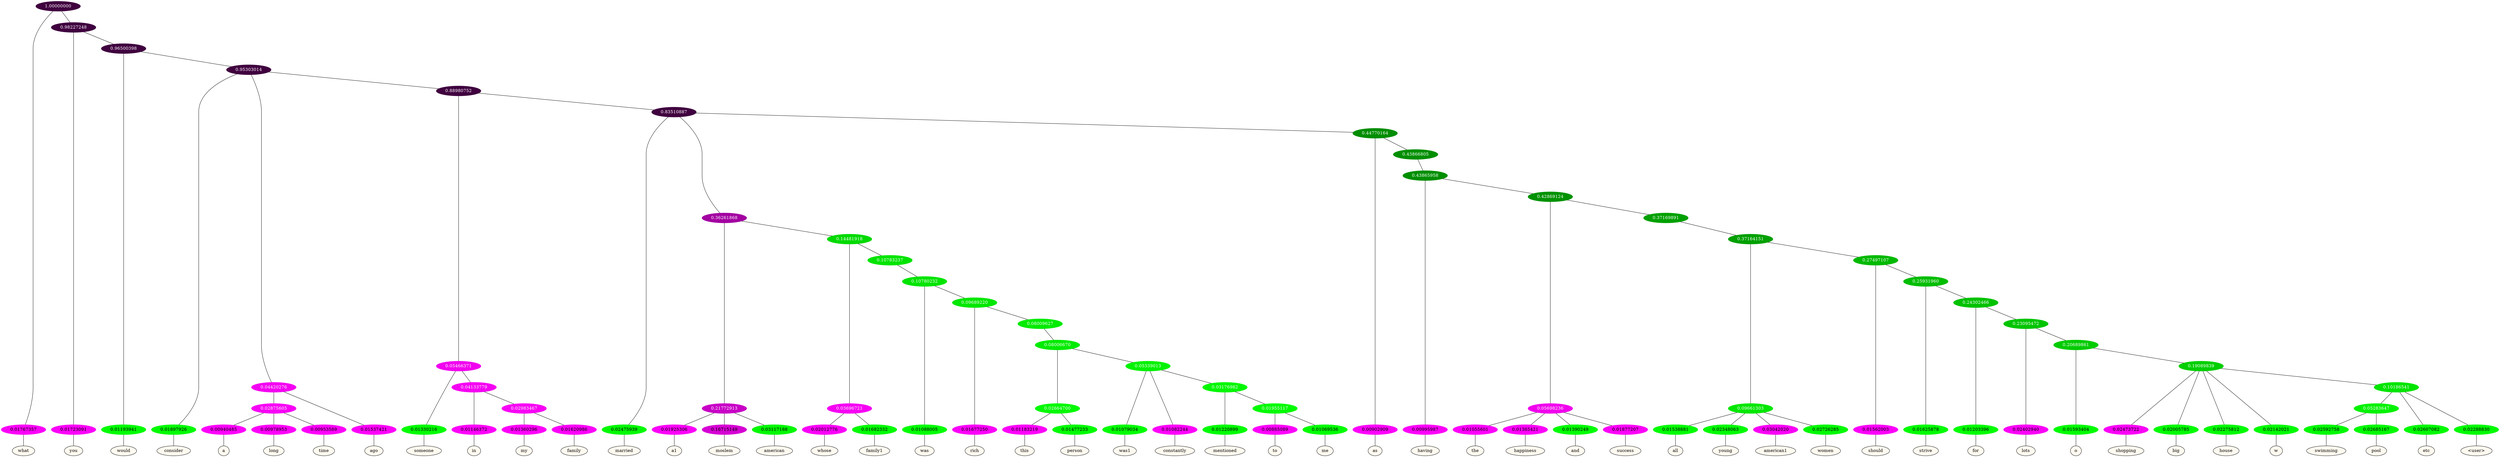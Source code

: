 graph {
	node [format=png height=0.15 nodesep=0.001 ordering=out overlap=prism overlap_scaling=0.01 ranksep=0.001 ratio=0.2 style=filled width=0.15]
	{
		rank=same
		a_w_1 [label=what color=black fillcolor=floralwhite style="filled,solid"]
		a_w_3 [label=you color=black fillcolor=floralwhite style="filled,solid"]
		a_w_5 [label=would color=black fillcolor=floralwhite style="filled,solid"]
		a_w_7 [label=consider color=black fillcolor=floralwhite style="filled,solid"]
		a_w_14 [label=a color=black fillcolor=floralwhite style="filled,solid"]
		a_w_15 [label=long color=black fillcolor=floralwhite style="filled,solid"]
		a_w_16 [label=time color=black fillcolor=floralwhite style="filled,solid"]
		a_w_11 [label=ago color=black fillcolor=floralwhite style="filled,solid"]
		a_w_17 [label=someone color=black fillcolor=floralwhite style="filled,solid"]
		a_w_22 [label=in color=black fillcolor=floralwhite style="filled,solid"]
		a_w_28 [label=my color=black fillcolor=floralwhite style="filled,solid"]
		a_w_29 [label=family color=black fillcolor=floralwhite style="filled,solid"]
		a_w_19 [label=married color=black fillcolor=floralwhite style="filled,solid"]
		a_w_30 [label=a1 color=black fillcolor=floralwhite style="filled,solid"]
		a_w_31 [label=moslem color=black fillcolor=floralwhite style="filled,solid"]
		a_w_32 [label=american color=black fillcolor=floralwhite style="filled,solid"]
		a_w_36 [label=whose color=black fillcolor=floralwhite style="filled,solid"]
		a_w_37 [label=family1 color=black fillcolor=floralwhite style="filled,solid"]
		a_w_41 [label=was color=black fillcolor=floralwhite style="filled,solid"]
		a_w_45 [label=rich color=black fillcolor=floralwhite style="filled,solid"]
		a_w_63 [label=this color=black fillcolor=floralwhite style="filled,solid"]
		a_w_64 [label=person color=black fillcolor=floralwhite style="filled,solid"]
		a_w_65 [label=was1 color=black fillcolor=floralwhite style="filled,solid"]
		a_w_66 [label=constantly color=black fillcolor=floralwhite style="filled,solid"]
		a_w_70 [label=mentioned color=black fillcolor=floralwhite style="filled,solid"]
		a_w_74 [label=to color=black fillcolor=floralwhite style="filled,solid"]
		a_w_75 [label=me color=black fillcolor=floralwhite style="filled,solid"]
		a_w_26 [label=as color=black fillcolor=floralwhite style="filled,solid"]
		a_w_39 [label=having color=black fillcolor=floralwhite style="filled,solid"]
		a_w_47 [label=the color=black fillcolor=floralwhite style="filled,solid"]
		a_w_48 [label=happiness color=black fillcolor=floralwhite style="filled,solid"]
		a_w_49 [label=and color=black fillcolor=floralwhite style="filled,solid"]
		a_w_50 [label=success color=black fillcolor=floralwhite style="filled,solid"]
		a_w_57 [label=all color=black fillcolor=floralwhite style="filled,solid"]
		a_w_58 [label=young color=black fillcolor=floralwhite style="filled,solid"]
		a_w_59 [label=american1 color=black fillcolor=floralwhite style="filled,solid"]
		a_w_60 [label=women color=black fillcolor=floralwhite style="filled,solid"]
		a_w_61 [label=should color=black fillcolor=floralwhite style="filled,solid"]
		a_w_68 [label=strive color=black fillcolor=floralwhite style="filled,solid"]
		a_w_72 [label=for color=black fillcolor=floralwhite style="filled,solid"]
		a_w_76 [label=lots color=black fillcolor=floralwhite style="filled,solid"]
		a_w_78 [label=o color=black fillcolor=floralwhite style="filled,solid"]
		a_w_80 [label=shopping color=black fillcolor=floralwhite style="filled,solid"]
		a_w_81 [label=big color=black fillcolor=floralwhite style="filled,solid"]
		a_w_82 [label=house color=black fillcolor=floralwhite style="filled,solid"]
		a_w_83 [label=w color=black fillcolor=floralwhite style="filled,solid"]
		a_w_88 [label=swimming color=black fillcolor=floralwhite style="filled,solid"]
		a_w_89 [label=pool color=black fillcolor=floralwhite style="filled,solid"]
		a_w_86 [label=etc color=black fillcolor=floralwhite style="filled,solid"]
		a_w_87 [label="\<user\>" color=black fillcolor=floralwhite style="filled,solid"]
	}
	a_n_1 -- a_w_1
	a_n_3 -- a_w_3
	a_n_5 -- a_w_5
	a_n_7 -- a_w_7
	a_n_14 -- a_w_14
	a_n_15 -- a_w_15
	a_n_16 -- a_w_16
	a_n_11 -- a_w_11
	a_n_17 -- a_w_17
	a_n_22 -- a_w_22
	a_n_28 -- a_w_28
	a_n_29 -- a_w_29
	a_n_19 -- a_w_19
	a_n_30 -- a_w_30
	a_n_31 -- a_w_31
	a_n_32 -- a_w_32
	a_n_36 -- a_w_36
	a_n_37 -- a_w_37
	a_n_41 -- a_w_41
	a_n_45 -- a_w_45
	a_n_63 -- a_w_63
	a_n_64 -- a_w_64
	a_n_65 -- a_w_65
	a_n_66 -- a_w_66
	a_n_70 -- a_w_70
	a_n_74 -- a_w_74
	a_n_75 -- a_w_75
	a_n_26 -- a_w_26
	a_n_39 -- a_w_39
	a_n_47 -- a_w_47
	a_n_48 -- a_w_48
	a_n_49 -- a_w_49
	a_n_50 -- a_w_50
	a_n_57 -- a_w_57
	a_n_58 -- a_w_58
	a_n_59 -- a_w_59
	a_n_60 -- a_w_60
	a_n_61 -- a_w_61
	a_n_68 -- a_w_68
	a_n_72 -- a_w_72
	a_n_76 -- a_w_76
	a_n_78 -- a_w_78
	a_n_80 -- a_w_80
	a_n_81 -- a_w_81
	a_n_82 -- a_w_82
	a_n_83 -- a_w_83
	a_n_88 -- a_w_88
	a_n_89 -- a_w_89
	a_n_86 -- a_w_86
	a_n_87 -- a_w_87
	{
		rank=same
		a_n_1 [label=0.01767357 color="0.835 1.000 0.982" fontcolor=black]
		a_n_3 [label=0.01723091 color="0.835 1.000 0.983" fontcolor=black]
		a_n_5 [label=0.01193941 color="0.334 1.000 0.988" fontcolor=black]
		a_n_7 [label=0.01897926 color="0.334 1.000 0.981" fontcolor=black]
		a_n_14 [label=0.00940485 color="0.835 1.000 0.991" fontcolor=black]
		a_n_15 [label=0.00978953 color="0.835 1.000 0.990" fontcolor=black]
		a_n_16 [label=0.00953589 color="0.835 1.000 0.990" fontcolor=black]
		a_n_11 [label=0.01537421 color="0.835 1.000 0.985" fontcolor=black]
		a_n_17 [label=0.01330216 color="0.334 1.000 0.987" fontcolor=black]
		a_n_22 [label=0.01146372 color="0.835 1.000 0.989" fontcolor=black]
		a_n_28 [label=0.01360296 color="0.835 1.000 0.986" fontcolor=black]
		a_n_29 [label=0.01620986 color="0.835 1.000 0.984" fontcolor=black]
		a_n_19 [label=0.02475939 color="0.334 1.000 0.975" fontcolor=black]
		a_n_30 [label=0.01925306 color="0.835 1.000 0.981" fontcolor=black]
		a_n_31 [label=0.16715149 color="0.835 1.000 0.833" fontcolor=black]
		a_n_32 [label=0.03117188 color="0.334 1.000 0.969" fontcolor=black]
		a_n_36 [label=0.02012776 color="0.835 1.000 0.980" fontcolor=black]
		a_n_37 [label=0.01682332 color="0.334 1.000 0.983" fontcolor=black]
		a_n_41 [label=0.01088005 color="0.334 1.000 0.989" fontcolor=black]
		a_n_45 [label=0.01677250 color="0.835 1.000 0.983" fontcolor=black]
		a_n_63 [label=0.01183219 color="0.835 1.000 0.988" fontcolor=black]
		a_n_64 [label=0.01477233 color="0.334 1.000 0.985" fontcolor=black]
		a_n_65 [label=0.01079034 color="0.334 1.000 0.989" fontcolor=black]
		a_n_66 [label=0.01082244 color="0.835 1.000 0.989" fontcolor=black]
		a_n_70 [label=0.01220899 color="0.334 1.000 0.988" fontcolor=black]
		a_n_74 [label=0.00885089 color="0.835 1.000 0.991" fontcolor=black]
		a_n_75 [label=0.01069536 color="0.334 1.000 0.989" fontcolor=black]
		a_n_26 [label=0.00902909 color="0.835 1.000 0.991" fontcolor=black]
		a_n_39 [label=0.00995987 color="0.835 1.000 0.990" fontcolor=black]
		a_n_47 [label=0.01055601 color="0.835 1.000 0.989" fontcolor=black]
		a_n_48 [label=0.01365421 color="0.835 1.000 0.986" fontcolor=black]
		a_n_49 [label=0.01390249 color="0.334 1.000 0.986" fontcolor=black]
		a_n_50 [label=0.01877207 color="0.835 1.000 0.981" fontcolor=black]
		a_n_57 [label=0.01538881 color="0.334 1.000 0.985" fontcolor=black]
		a_n_58 [label=0.02348063 color="0.334 1.000 0.977" fontcolor=black]
		a_n_59 [label=0.03042020 color="0.835 1.000 0.970" fontcolor=black]
		a_n_60 [label=0.02726285 color="0.334 1.000 0.973" fontcolor=black]
		a_n_61 [label=0.01562003 color="0.835 1.000 0.984" fontcolor=black]
		a_n_68 [label=0.01625878 color="0.334 1.000 0.984" fontcolor=black]
		a_n_72 [label=0.01203396 color="0.334 1.000 0.988" fontcolor=black]
		a_n_76 [label=0.02402940 color="0.835 1.000 0.976" fontcolor=black]
		a_n_78 [label=0.01593404 color="0.334 1.000 0.984" fontcolor=black]
		a_n_80 [label=0.02473722 color="0.835 1.000 0.975" fontcolor=black]
		a_n_81 [label=0.02005785 color="0.334 1.000 0.980" fontcolor=black]
		a_n_82 [label=0.02275812 color="0.334 1.000 0.977" fontcolor=black]
		a_n_83 [label=0.02142021 color="0.334 1.000 0.979" fontcolor=black]
		a_n_88 [label=0.02592758 color="0.334 1.000 0.974" fontcolor=black]
		a_n_89 [label=0.02685167 color="0.334 1.000 0.973" fontcolor=black]
		a_n_86 [label=0.02607082 color="0.334 1.000 0.974" fontcolor=black]
		a_n_87 [label=0.02288830 color="0.334 1.000 0.977" fontcolor=black]
	}
	a_n_0 [label=1.00000000 color="0.835 1.000 0.250" fontcolor=grey99]
	a_n_0 -- a_n_1
	a_n_2 [label=0.98227248 color="0.835 1.000 0.250" fontcolor=grey99]
	a_n_0 -- a_n_2
	a_n_2 -- a_n_3
	a_n_4 [label=0.96500398 color="0.835 1.000 0.250" fontcolor=grey99]
	a_n_2 -- a_n_4
	a_n_4 -- a_n_5
	a_n_6 [label=0.95303014 color="0.835 1.000 0.250" fontcolor=grey99]
	a_n_4 -- a_n_6
	a_n_6 -- a_n_7
	a_n_8 [label=0.04420276 color="0.835 1.000 0.956" fontcolor=grey99]
	a_n_6 -- a_n_8
	a_n_9 [label=0.88980752 color="0.835 1.000 0.250" fontcolor=grey99]
	a_n_6 -- a_n_9
	a_n_10 [label=0.02875605 color="0.835 1.000 0.971" fontcolor=grey99]
	a_n_8 -- a_n_10
	a_n_8 -- a_n_11
	a_n_12 [label=0.05466371 color="0.835 1.000 0.945" fontcolor=grey99]
	a_n_9 -- a_n_12
	a_n_13 [label=0.83510887 color="0.835 1.000 0.250" fontcolor=grey99]
	a_n_9 -- a_n_13
	a_n_10 -- a_n_14
	a_n_10 -- a_n_15
	a_n_10 -- a_n_16
	a_n_12 -- a_n_17
	a_n_18 [label=0.04133779 color="0.835 1.000 0.959" fontcolor=grey99]
	a_n_12 -- a_n_18
	a_n_13 -- a_n_19
	a_n_20 [label=0.36261868 color="0.835 1.000 0.637" fontcolor=grey99]
	a_n_13 -- a_n_20
	a_n_21 [label=0.44770164 color="0.334 1.000 0.552" fontcolor=grey99]
	a_n_13 -- a_n_21
	a_n_18 -- a_n_22
	a_n_23 [label=0.02983467 color="0.835 1.000 0.970" fontcolor=grey99]
	a_n_18 -- a_n_23
	a_n_24 [label=0.21772913 color="0.835 1.000 0.782" fontcolor=grey99]
	a_n_20 -- a_n_24
	a_n_25 [label=0.14481918 color="0.334 1.000 0.855" fontcolor=grey99]
	a_n_20 -- a_n_25
	a_n_21 -- a_n_26
	a_n_27 [label=0.43866805 color="0.334 1.000 0.561" fontcolor=grey99]
	a_n_21 -- a_n_27
	a_n_23 -- a_n_28
	a_n_23 -- a_n_29
	a_n_24 -- a_n_30
	a_n_24 -- a_n_31
	a_n_24 -- a_n_32
	a_n_33 [label=0.03696721 color="0.835 1.000 0.963" fontcolor=grey99]
	a_n_25 -- a_n_33
	a_n_34 [label=0.10783237 color="0.334 1.000 0.892" fontcolor=grey99]
	a_n_25 -- a_n_34
	a_n_35 [label=0.43865958 color="0.334 1.000 0.561" fontcolor=grey99]
	a_n_27 -- a_n_35
	a_n_33 -- a_n_36
	a_n_33 -- a_n_37
	a_n_38 [label=0.10780232 color="0.334 1.000 0.892" fontcolor=grey99]
	a_n_34 -- a_n_38
	a_n_35 -- a_n_39
	a_n_40 [label=0.42869124 color="0.334 1.000 0.571" fontcolor=grey99]
	a_n_35 -- a_n_40
	a_n_38 -- a_n_41
	a_n_42 [label=0.09689220 color="0.334 1.000 0.903" fontcolor=grey99]
	a_n_38 -- a_n_42
	a_n_43 [label=0.05698236 color="0.835 1.000 0.943" fontcolor=grey99]
	a_n_40 -- a_n_43
	a_n_44 [label=0.37169891 color="0.334 1.000 0.628" fontcolor=grey99]
	a_n_40 -- a_n_44
	a_n_42 -- a_n_45
	a_n_46 [label=0.08009627 color="0.334 1.000 0.920" fontcolor=grey99]
	a_n_42 -- a_n_46
	a_n_43 -- a_n_47
	a_n_43 -- a_n_48
	a_n_43 -- a_n_49
	a_n_43 -- a_n_50
	a_n_51 [label=0.37164151 color="0.334 1.000 0.628" fontcolor=grey99]
	a_n_44 -- a_n_51
	a_n_52 [label=0.08006670 color="0.334 1.000 0.920" fontcolor=grey99]
	a_n_46 -- a_n_52
	a_n_53 [label=0.09661303 color="0.334 1.000 0.903" fontcolor=grey99]
	a_n_51 -- a_n_53
	a_n_54 [label=0.27497107 color="0.334 1.000 0.725" fontcolor=grey99]
	a_n_51 -- a_n_54
	a_n_55 [label=0.02664700 color="0.334 1.000 0.973" fontcolor=grey99]
	a_n_52 -- a_n_55
	a_n_56 [label=0.05339013 color="0.334 1.000 0.947" fontcolor=grey99]
	a_n_52 -- a_n_56
	a_n_53 -- a_n_57
	a_n_53 -- a_n_58
	a_n_53 -- a_n_59
	a_n_53 -- a_n_60
	a_n_54 -- a_n_61
	a_n_62 [label=0.25931960 color="0.334 1.000 0.741" fontcolor=grey99]
	a_n_54 -- a_n_62
	a_n_55 -- a_n_63
	a_n_55 -- a_n_64
	a_n_56 -- a_n_65
	a_n_56 -- a_n_66
	a_n_67 [label=0.03176982 color="0.334 1.000 0.968" fontcolor=grey99]
	a_n_56 -- a_n_67
	a_n_62 -- a_n_68
	a_n_69 [label=0.24302466 color="0.334 1.000 0.757" fontcolor=grey99]
	a_n_62 -- a_n_69
	a_n_67 -- a_n_70
	a_n_71 [label=0.01955117 color="0.334 1.000 0.980" fontcolor=grey99]
	a_n_67 -- a_n_71
	a_n_69 -- a_n_72
	a_n_73 [label=0.23095472 color="0.334 1.000 0.769" fontcolor=grey99]
	a_n_69 -- a_n_73
	a_n_71 -- a_n_74
	a_n_71 -- a_n_75
	a_n_73 -- a_n_76
	a_n_77 [label=0.20689861 color="0.334 1.000 0.793" fontcolor=grey99]
	a_n_73 -- a_n_77
	a_n_77 -- a_n_78
	a_n_79 [label=0.19089839 color="0.334 1.000 0.809" fontcolor=grey99]
	a_n_77 -- a_n_79
	a_n_79 -- a_n_80
	a_n_79 -- a_n_81
	a_n_79 -- a_n_82
	a_n_79 -- a_n_83
	a_n_84 [label=0.10186541 color="0.334 1.000 0.898" fontcolor=grey99]
	a_n_79 -- a_n_84
	a_n_85 [label=0.05283647 color="0.334 1.000 0.947" fontcolor=grey99]
	a_n_84 -- a_n_85
	a_n_84 -- a_n_86
	a_n_84 -- a_n_87
	a_n_85 -- a_n_88
	a_n_85 -- a_n_89
}
